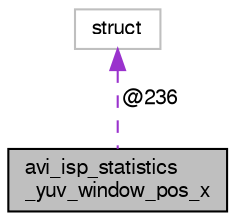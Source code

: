 digraph "avi_isp_statistics_yuv_window_pos_x"
{
  edge [fontname="FreeSans",fontsize="10",labelfontname="FreeSans",labelfontsize="10"];
  node [fontname="FreeSans",fontsize="10",shape=record];
  Node1 [label="avi_isp_statistics\l_yuv_window_pos_x",height=0.2,width=0.4,color="black", fillcolor="grey75", style="filled", fontcolor="black"];
  Node2 -> Node1 [dir="back",color="darkorchid3",fontsize="10",style="dashed",label=" @236" ,fontname="FreeSans"];
  Node2 [label="struct",height=0.2,width=0.4,color="grey75", fillcolor="white", style="filled"];
}
